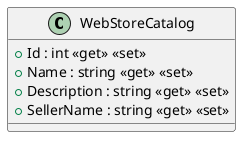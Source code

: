 @startuml
class WebStoreCatalog {
    + Id : int <<get>> <<set>>
    + Name : string <<get>> <<set>>
    + Description : string <<get>> <<set>>
    + SellerName : string <<get>> <<set>>
}
@enduml
